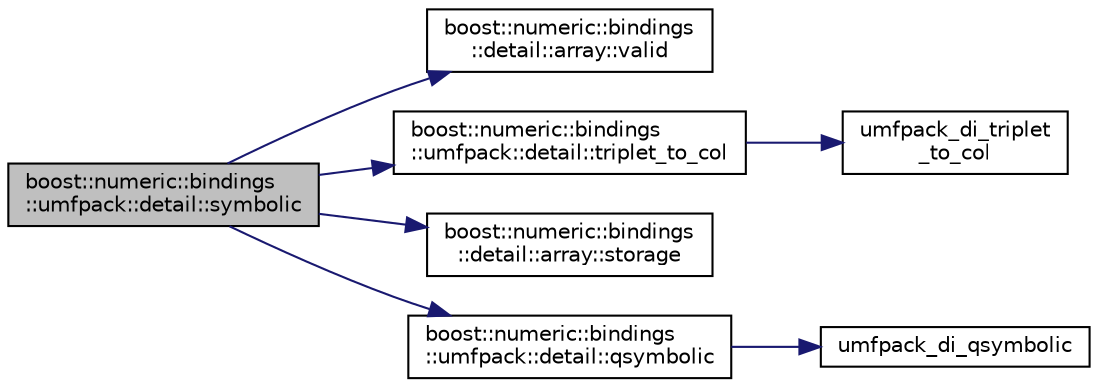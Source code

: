 digraph "boost::numeric::bindings::umfpack::detail::symbolic"
{
  edge [fontname="Helvetica",fontsize="10",labelfontname="Helvetica",labelfontsize="10"];
  node [fontname="Helvetica",fontsize="10",shape=record];
  rankdir="LR";
  Node241 [label="boost::numeric::bindings\l::umfpack::detail::symbolic",height=0.2,width=0.4,color="black", fillcolor="grey75", style="filled", fontcolor="black"];
  Node241 -> Node242 [color="midnightblue",fontsize="10",style="solid",fontname="Helvetica"];
  Node242 [label="boost::numeric::bindings\l::detail::array::valid",height=0.2,width=0.4,color="black", fillcolor="white", style="filled",URL="$dc/d6f/classboost_1_1numeric_1_1bindings_1_1detail_1_1array.html#a2663e7568256e96264861700f2237728"];
  Node241 -> Node243 [color="midnightblue",fontsize="10",style="solid",fontname="Helvetica"];
  Node243 [label="boost::numeric::bindings\l::umfpack::detail::triplet_to_col",height=0.2,width=0.4,color="black", fillcolor="white", style="filled",URL="$d1/d20/namespaceboost_1_1numeric_1_1bindings_1_1umfpack_1_1detail.html#a4e3a1b3adafd6a5444932669202f17f0"];
  Node243 -> Node244 [color="midnightblue",fontsize="10",style="solid",fontname="Helvetica"];
  Node244 [label="umfpack_di_triplet\l_to_col",height=0.2,width=0.4,color="black", fillcolor="white", style="filled",URL="$d5/dca/3rd_party_2_suite_sparse_2_u_m_f_p_a_c_k_2_include_2umfpack__triplet__to__col_8h.html#abab419ceb5edbcf620ed8ca8648f6d3f"];
  Node241 -> Node245 [color="midnightblue",fontsize="10",style="solid",fontname="Helvetica"];
  Node245 [label="boost::numeric::bindings\l::detail::array::storage",height=0.2,width=0.4,color="black", fillcolor="white", style="filled",URL="$dc/d6f/classboost_1_1numeric_1_1bindings_1_1detail_1_1array.html#a75434772764126db923d281f6dd47000"];
  Node241 -> Node246 [color="midnightblue",fontsize="10",style="solid",fontname="Helvetica"];
  Node246 [label="boost::numeric::bindings\l::umfpack::detail::qsymbolic",height=0.2,width=0.4,color="black", fillcolor="white", style="filled",URL="$d1/d20/namespaceboost_1_1numeric_1_1bindings_1_1umfpack_1_1detail.html#aeb3124a6402691bb1ab87e9a8e70713f"];
  Node246 -> Node247 [color="midnightblue",fontsize="10",style="solid",fontname="Helvetica"];
  Node247 [label="umfpack_di_qsymbolic",height=0.2,width=0.4,color="black", fillcolor="white", style="filled",URL="$d1/de1/3rd_party_2_suite_sparse_2_u_m_f_p_a_c_k_2_include_2umfpack__qsymbolic_8h.html#ad1e8d605fb926cae7cb136d881460384"];
}
